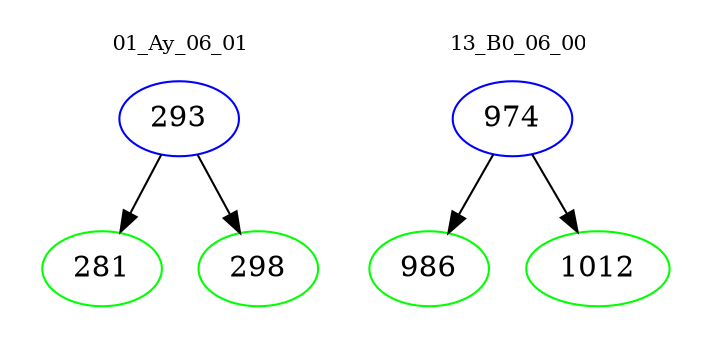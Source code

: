 digraph{
subgraph cluster_0 {
color = white
label = "01_Ay_06_01";
fontsize=10;
T0_293 [label="293", color="blue"]
T0_293 -> T0_281 [color="black"]
T0_281 [label="281", color="green"]
T0_293 -> T0_298 [color="black"]
T0_298 [label="298", color="green"]
}
subgraph cluster_1 {
color = white
label = "13_B0_06_00";
fontsize=10;
T1_974 [label="974", color="blue"]
T1_974 -> T1_986 [color="black"]
T1_986 [label="986", color="green"]
T1_974 -> T1_1012 [color="black"]
T1_1012 [label="1012", color="green"]
}
}
